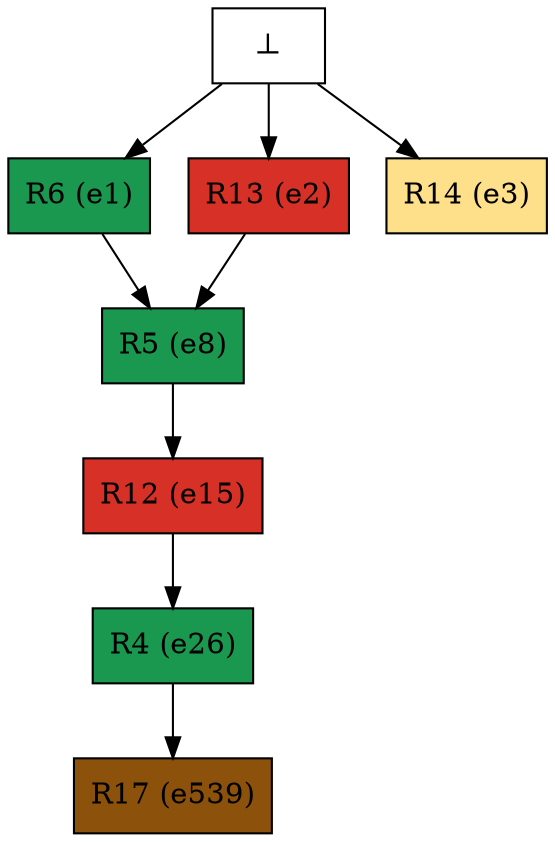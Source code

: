 digraph test {
  e1 -> e8;
  e2 -> e8;
  e8 -> e15;
  e15 -> e26;
  e26 -> e539;
  e0 -> e1;
  e0 -> e2;
  e0 -> e3;
  e1 [color="black" fillcolor="#1a9850:#1a9850" label="R6 (e1)" shape=box style=filled];
  e2 [color="black" fillcolor="#d73027:#d73027" label="R13 (e2)" shape=box style=filled];
  e3 [color="black" fillcolor="#fee08b:#fee08b" label="R14 (e3)" shape=box style=filled];
  e8 [color="black" fillcolor="#1a9850:#1a9850" label="R5 (e8)" shape=box style=filled];
  e15 [color="black" fillcolor="#d73027:#d73027" label="R12 (e15)" shape=box style=filled];
  e26 [color="black" fillcolor="#1a9850:#1a9850" label="R4 (e26)" shape=box style=filled];
  e539 [color="black" fillcolor="#8c510a:#8c510a" label="R17 (e539)" shape=box style=filled];
  e0 [fillcolor="white" label="⊥" shape=box style=filled];
}
